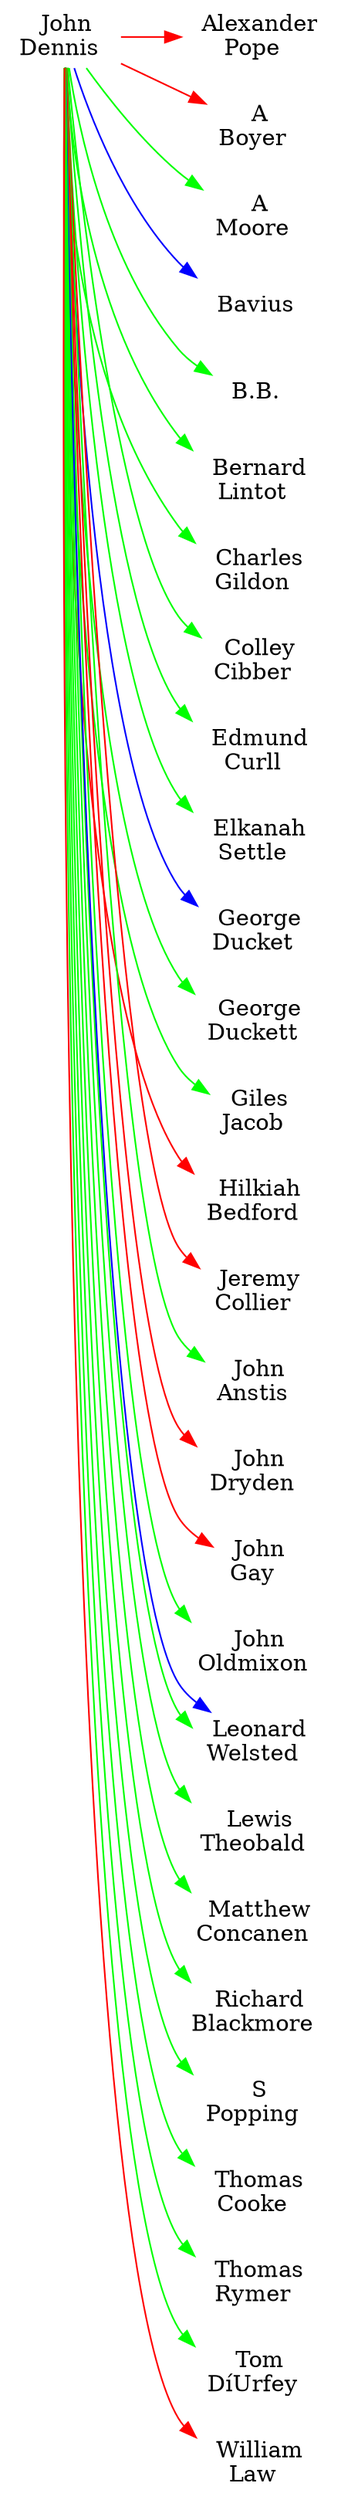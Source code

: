 digraph G {
rankdir=LR
node [shape=plaintext]
ALEXANDER_POPE [label=< Alexander<br/>Pope >]
A_BOYER [label=< A<br/>Boyer >]
A_MOORE [label=< A<br/>Moore >]
BAVIUS [label=< Bavius >]
BB [label=< B.B. >]
BERNARD_LINTOT [label=< Bernard<br/>Lintot >]
CHARLES_GILDON [label=< Charles<br/>Gildon >]
COLLEY_CIBBER [label=< Colley<br/>Cibber >]
EDMUND_CURLL [label=< Edmund<br/>Curll >]
ELKANAH_SETTLE [label=< Elkanah<br/>Settle >]
GEORGE_DUCKET [label=< George<br/>Ducket >]
GEORGE_DUCKETT [label=< George<br/>Duckett >]
GILES_JACOB [label=< Giles<br/>Jacob >]
HILKIAH_BEDFORD [label=< Hilkiah<br/>Bedford >]
JEREMY_COLLIER [label=< Jeremy<br/>Collier >]
JOHN_ANSTIS [label=< John<br/>Anstis >]
JOHN_DENNIS [label=< John<br/>Dennis >]
JOHN_DRYDEN [label=< John<br/>Dryden >]
JOHN_GAY [label=< John<br/>Gay >]
JOHN_OLDMIXON [label=< John<br/>Oldmixon >]
LEONARD_WELSTED [label=< Leonard<br/>Welsted >]
LEWIS_THEOBALD [label=< Lewis<br/>Theobald >]
MATTHEW_CONCANEN [label=< Matthew<br/>Concanen >]
RICHARD_BLACKMORE [label=< Richard<br/>Blackmore >]
S_POPPING [label=< S<br/>Popping >]
THOMAS_COOKE [label=< Thomas<br/>Cooke >]
THOMAS_RYMER [label=< Thomas<br/>Rymer >]
TOM_DÍURFEY [label=< Tom<br/>DíUrfey >]
WILLIAM_LAW [label=< William<br/>Law >]
JOHN_DENNIS -> ALEXANDER_POPE [color=red weight=3136]
JOHN_DENNIS -> A_BOYER [color=red weight=1]
JOHN_DENNIS -> A_MOORE [color=green weight=1]
JOHN_DENNIS -> BAVIUS [color=blue weight=1]
JOHN_DENNIS -> BB [color=green weight=1]
JOHN_DENNIS -> BERNARD_LINTOT [color=green weight=4]
JOHN_DENNIS -> CHARLES_GILDON [color=green weight=25]
JOHN_DENNIS -> COLLEY_CIBBER [color=green weight=4]
JOHN_DENNIS -> EDMUND_CURLL [color=green weight=9]
JOHN_DENNIS -> ELKANAH_SETTLE [color=green weight=1]
JOHN_DENNIS -> GEORGE_DUCKET [color=blue weight=1]
JOHN_DENNIS -> GEORGE_DUCKETT [color=green weight=1]
JOHN_DENNIS -> GILES_JACOB [color=green weight=9]
JOHN_DENNIS -> HILKIAH_BEDFORD [color=red weight=1]
JOHN_DENNIS -> JEREMY_COLLIER [color=red weight=1]
JOHN_DENNIS -> JOHN_ANSTIS [color=green weight=1]
JOHN_DENNIS -> JOHN_DRYDEN [color=red weight=4]
JOHN_DENNIS -> JOHN_GAY [color=red weight=1]
JOHN_DENNIS -> JOHN_OLDMIXON [color=green weight=4]
JOHN_DENNIS -> LEONARD_WELSTED [color=green weight=1]
JOHN_DENNIS -> LEONARD_WELSTED [color=blue weight=1]
JOHN_DENNIS -> LEWIS_THEOBALD [color=green weight=25]
JOHN_DENNIS -> MATTHEW_CONCANEN [color=green weight=1]
JOHN_DENNIS -> RICHARD_BLACKMORE [color=green weight=16]
JOHN_DENNIS -> S_POPPING [color=green weight=1]
JOHN_DENNIS -> THOMAS_COOKE [color=green weight=1]
JOHN_DENNIS -> THOMAS_RYMER [color=green weight=1]
JOHN_DENNIS -> TOM_DÍURFEY [color=green weight=4]
JOHN_DENNIS -> WILLIAM_LAW [color=red weight=16]
}